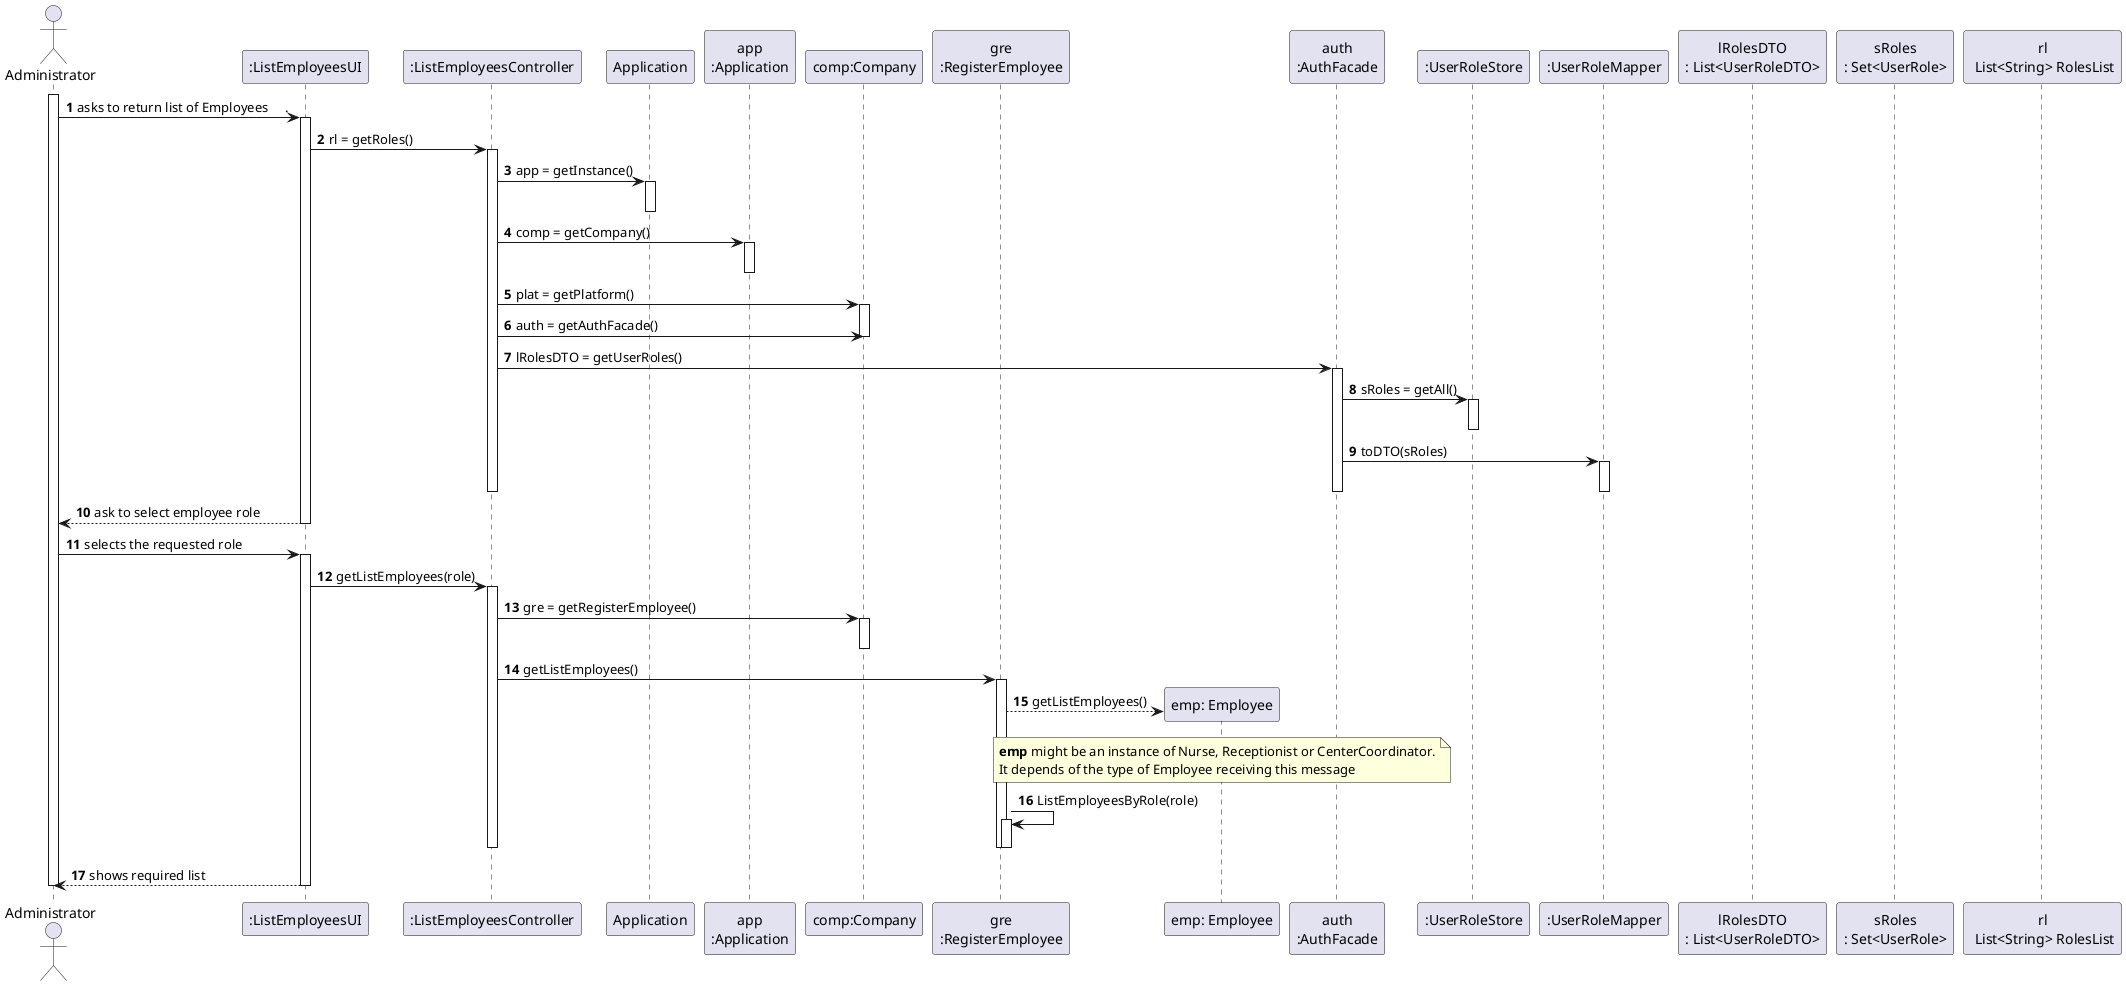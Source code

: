 @startuml
autonumber
actor "Administrator" as ADM


participant ":ListEmployeesUI" as UI
participant ":ListEmployeesController" as CTRL
participant ":ListEmployeesUI" as UI
participant ":ListEmployeesController" as CTRL
participant "Application" as APP
participant "app\n:Application" as App
participant "comp:Company" as COMP
participant "gre\n:RegisterEmployee" as RE
participant "emp: Employee" as EMP
participant "auth\n:AuthFacade" as AF
participant ":UserRoleStore" as URS
participant ":UserRoleMapper" as URM
participant "lRolesDTO\n: List<UserRoleDTO>" as lRDTO
participant "sRoles\n: Set<UserRole>" as SR
participant "rl\n List<String> RolesList" as rl


activate ADM

ADM -> UI : asks to return list of Employees     .
activate UI

UI -> CTRL : rl = getRoles()
activate CTRL

CTRL -> APP : app = getInstance()
activate APP
deactivate APP

CTRL -> App : comp = getCompany()
activate App
deactivate App

CTRL -> COMP : plat = getPlatform()
activate COMP

CTRL -> COMP: auth = getAuthFacade()
deactivate COMP

CTRL -> AF : lRolesDTO = getUserRoles()
activate AF

AF -> URS : sRoles = getAll()
activate URS
deactivate URS

AF -> URM :  toDTO(sRoles)
activate URM

deactivate URM
deactivate AF
deactivate CTRL

UI --> ADM : ask to select employee role
deactivate UI



ADM -> UI : selects the requested role
activate UI



UI -> CTRL : getListEmployees(role)
activate CTRL

CTRL -> COMP : gre = getRegisterEmployee()
activate COMP
deactivate COMP

CTRL -> RE : getListEmployees()
activate RE


RE --> EMP** : getListEmployees()
note over EMP : **emp** might be an instance of Nurse, Receptionist or CenterCoordinator.\nIt depends of the type of Employee receiving this message


RE -> RE : ListEmployeesByRole(role)
activate RE
deactivate RE
deactivate RE





deactivate CTRL
deactivate RE

UI --> ADM : shows required list
deactivate UI



deactivate ADM

@enduml
